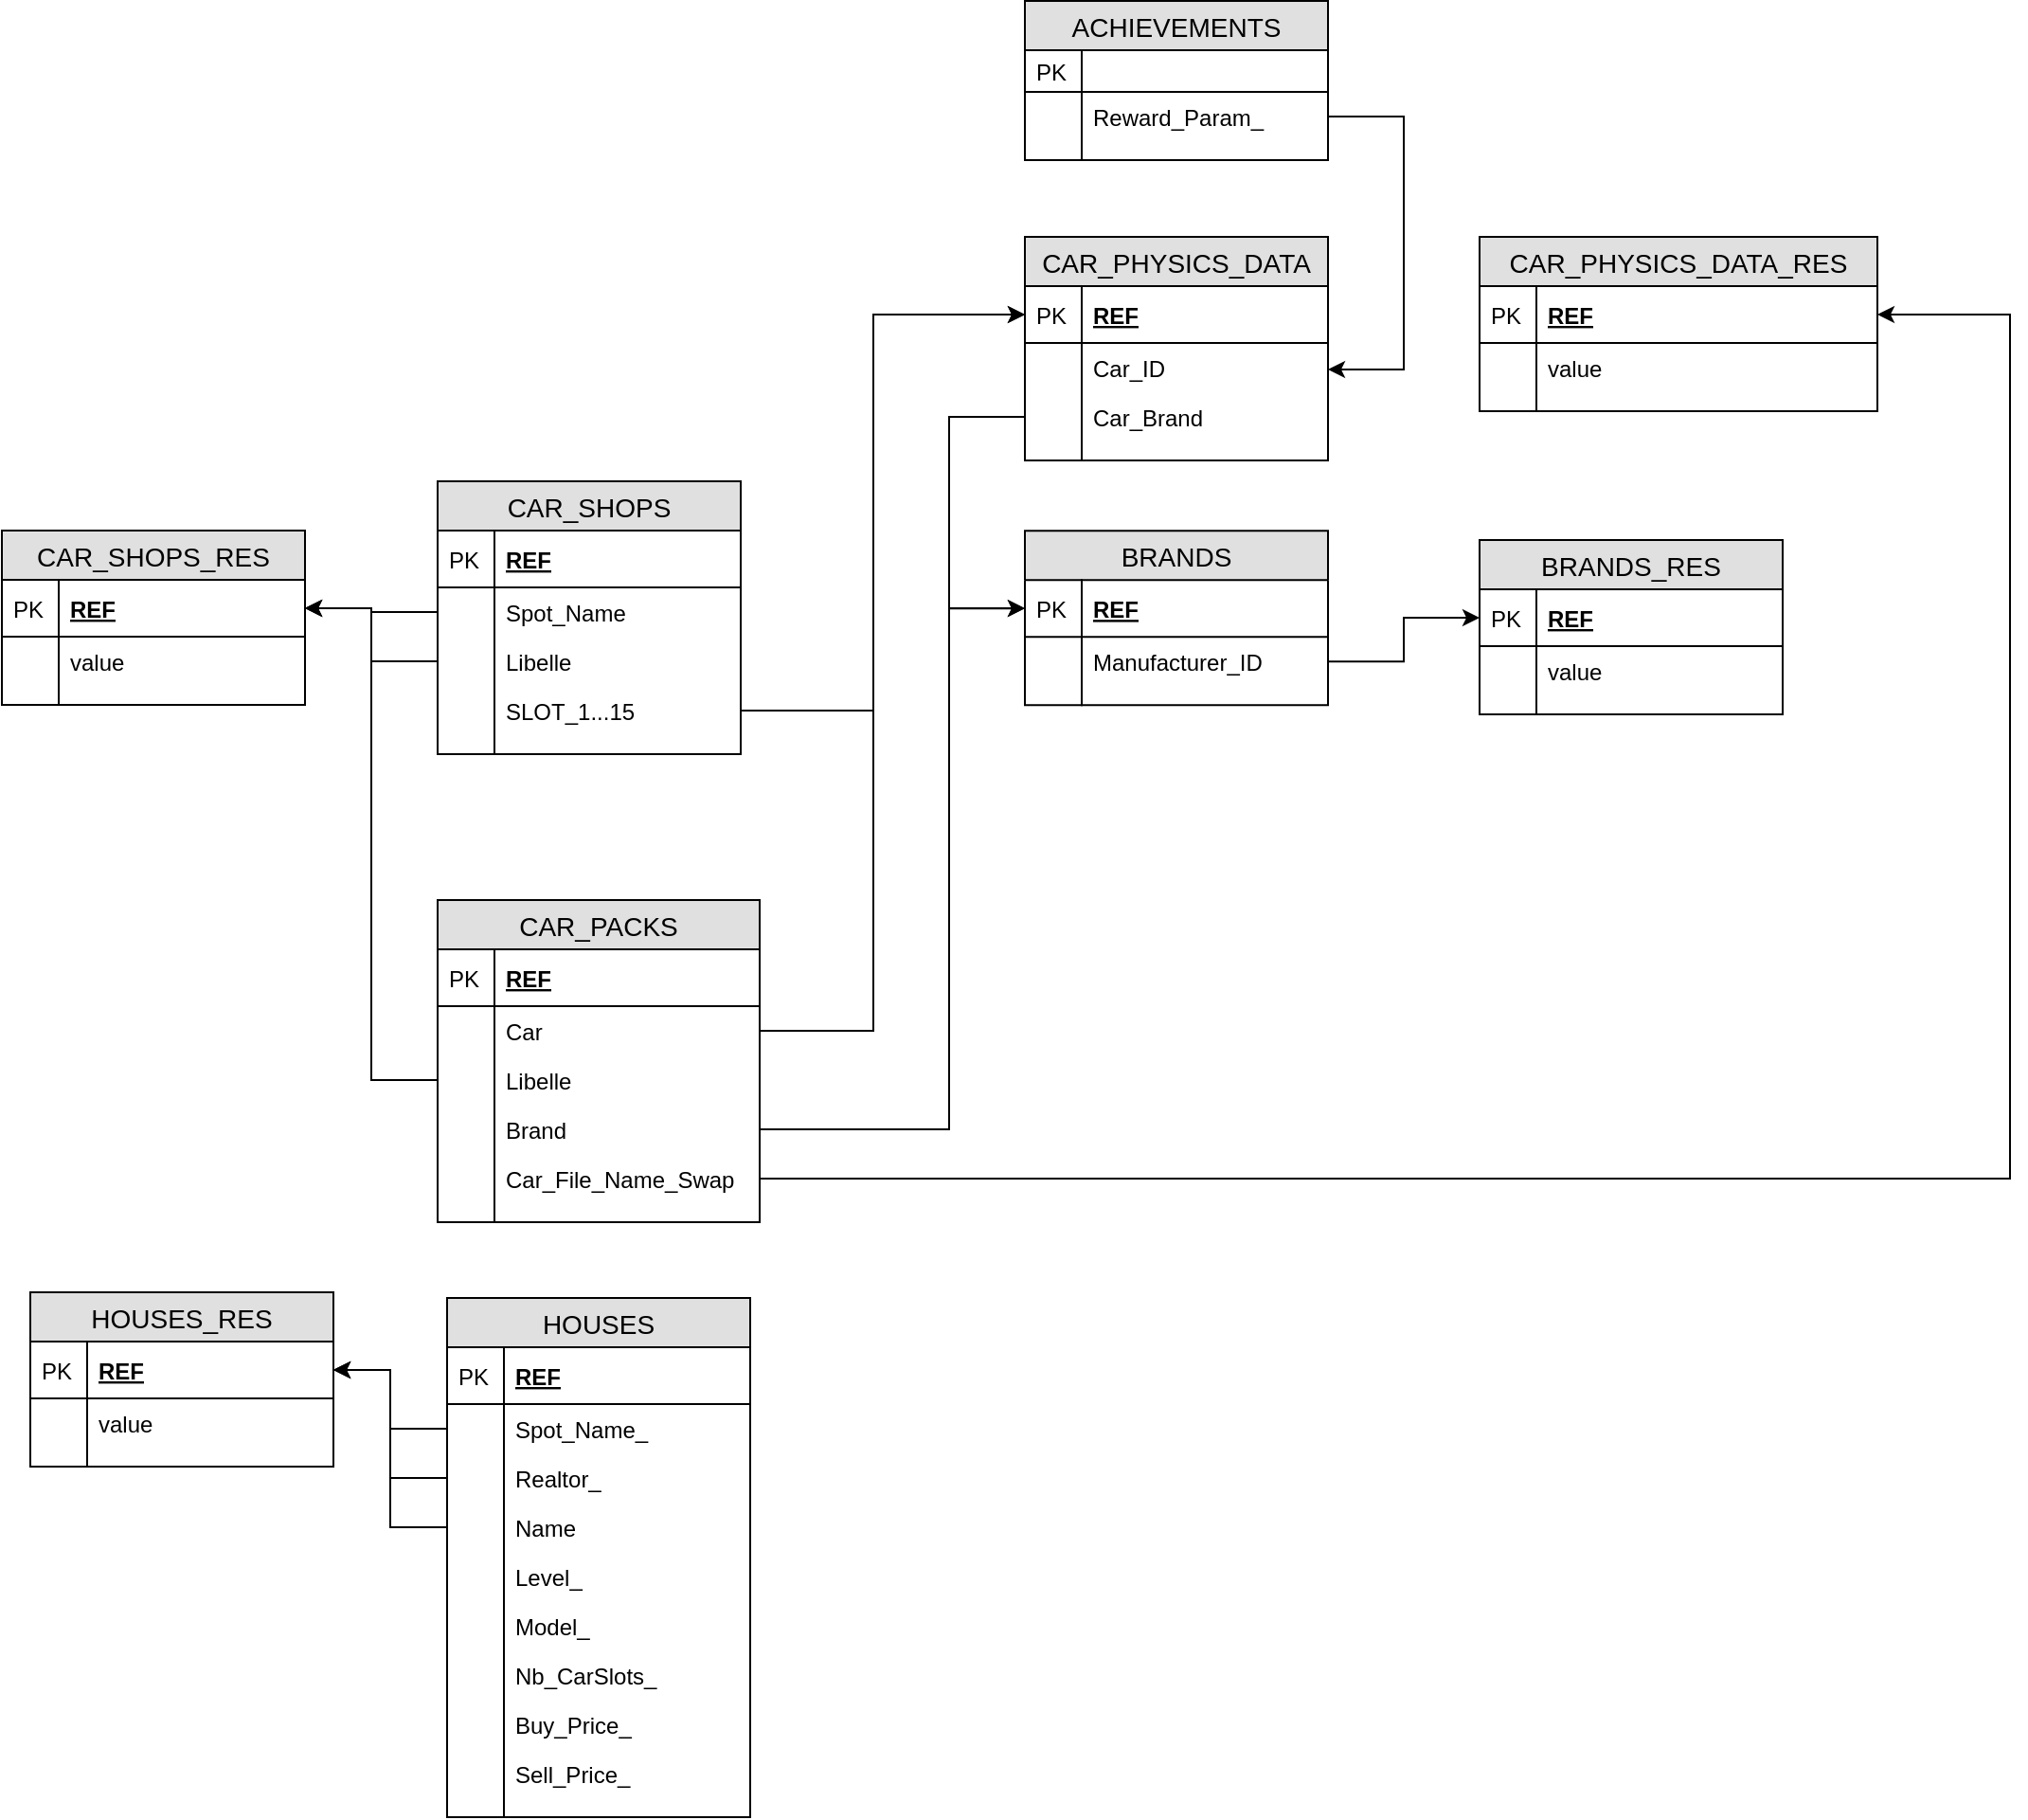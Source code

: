 <mxfile pages="1" version="11.2.1" type="github"><diagram id="uqVtBfacecYFzPSejZ6x" name="Page-1"><mxGraphModel dx="1205" dy="1881" grid="1" gridSize="10" guides="1" tooltips="1" connect="1" arrows="1" fold="1" page="1" pageScale="1" pageWidth="827" pageHeight="1169" math="0" shadow="0"><root><mxCell id="0"/><mxCell id="1" parent="0"/><mxCell id="hn07_UuPpJI_UWYlXz6i-4" value="CAR_SHOPS" style="swimlane;fontStyle=0;childLayout=stackLayout;horizontal=1;startSize=26;fillColor=#e0e0e0;horizontalStack=0;resizeParent=1;resizeParentMax=0;resizeLast=0;collapsible=1;marginBottom=0;swimlaneFillColor=#ffffff;align=center;fontSize=14;" parent="1" vertex="1"><mxGeometry x="250" y="169" width="160" height="144" as="geometry"/></mxCell><mxCell id="hn07_UuPpJI_UWYlXz6i-5" value="REF" style="shape=partialRectangle;top=0;left=0;right=0;bottom=1;align=left;verticalAlign=middle;fillColor=none;spacingLeft=34;spacingRight=4;overflow=hidden;rotatable=0;points=[[0,0.5],[1,0.5]];portConstraint=eastwest;dropTarget=0;fontStyle=5;fontSize=12;" parent="hn07_UuPpJI_UWYlXz6i-4" vertex="1"><mxGeometry y="26" width="160" height="30" as="geometry"/></mxCell><mxCell id="hn07_UuPpJI_UWYlXz6i-6" value="PK" style="shape=partialRectangle;top=0;left=0;bottom=0;fillColor=none;align=left;verticalAlign=middle;spacingLeft=4;spacingRight=4;overflow=hidden;rotatable=0;points=[];portConstraint=eastwest;part=1;fontSize=12;" parent="hn07_UuPpJI_UWYlXz6i-5" vertex="1" connectable="0"><mxGeometry width="30" height="30" as="geometry"/></mxCell><mxCell id="hn07_UuPpJI_UWYlXz6i-7" value="Spot_Name" style="shape=partialRectangle;top=0;left=0;right=0;bottom=0;align=left;verticalAlign=top;fillColor=none;spacingLeft=34;spacingRight=4;overflow=hidden;rotatable=0;points=[[0,0.5],[1,0.5]];portConstraint=eastwest;dropTarget=0;fontSize=12;" parent="hn07_UuPpJI_UWYlXz6i-4" vertex="1"><mxGeometry y="56" width="160" height="26" as="geometry"/></mxCell><mxCell id="hn07_UuPpJI_UWYlXz6i-8" value="" style="shape=partialRectangle;top=0;left=0;bottom=0;fillColor=none;align=left;verticalAlign=top;spacingLeft=4;spacingRight=4;overflow=hidden;rotatable=0;points=[];portConstraint=eastwest;part=1;fontSize=12;" parent="hn07_UuPpJI_UWYlXz6i-7" vertex="1" connectable="0"><mxGeometry width="30" height="26" as="geometry"/></mxCell><mxCell id="hn07_UuPpJI_UWYlXz6i-9" value="Libelle" style="shape=partialRectangle;top=0;left=0;right=0;bottom=0;align=left;verticalAlign=top;fillColor=none;spacingLeft=34;spacingRight=4;overflow=hidden;rotatable=0;points=[[0,0.5],[1,0.5]];portConstraint=eastwest;dropTarget=0;fontSize=12;" parent="hn07_UuPpJI_UWYlXz6i-4" vertex="1"><mxGeometry y="82" width="160" height="26" as="geometry"/></mxCell><mxCell id="hn07_UuPpJI_UWYlXz6i-10" value="" style="shape=partialRectangle;top=0;left=0;bottom=0;fillColor=none;align=left;verticalAlign=top;spacingLeft=4;spacingRight=4;overflow=hidden;rotatable=0;points=[];portConstraint=eastwest;part=1;fontSize=12;" parent="hn07_UuPpJI_UWYlXz6i-9" vertex="1" connectable="0"><mxGeometry width="30" height="26" as="geometry"/></mxCell><mxCell id="hn07_UuPpJI_UWYlXz6i-11" value="SLOT_1...15" style="shape=partialRectangle;top=0;left=0;right=0;bottom=0;align=left;verticalAlign=top;fillColor=none;spacingLeft=34;spacingRight=4;overflow=hidden;rotatable=0;points=[[0,0.5],[1,0.5]];portConstraint=eastwest;dropTarget=0;fontSize=12;" parent="hn07_UuPpJI_UWYlXz6i-4" vertex="1"><mxGeometry y="108" width="160" height="26" as="geometry"/></mxCell><mxCell id="hn07_UuPpJI_UWYlXz6i-12" value="" style="shape=partialRectangle;top=0;left=0;bottom=0;fillColor=none;align=left;verticalAlign=top;spacingLeft=4;spacingRight=4;overflow=hidden;rotatable=0;points=[];portConstraint=eastwest;part=1;fontSize=12;" parent="hn07_UuPpJI_UWYlXz6i-11" vertex="1" connectable="0"><mxGeometry width="30" height="26" as="geometry"/></mxCell><mxCell id="hn07_UuPpJI_UWYlXz6i-13" value="" style="shape=partialRectangle;top=0;left=0;right=0;bottom=0;align=left;verticalAlign=top;fillColor=none;spacingLeft=34;spacingRight=4;overflow=hidden;rotatable=0;points=[[0,0.5],[1,0.5]];portConstraint=eastwest;dropTarget=0;fontSize=12;" parent="hn07_UuPpJI_UWYlXz6i-4" vertex="1"><mxGeometry y="134" width="160" height="10" as="geometry"/></mxCell><mxCell id="hn07_UuPpJI_UWYlXz6i-14" value="" style="shape=partialRectangle;top=0;left=0;bottom=0;fillColor=none;align=left;verticalAlign=top;spacingLeft=4;spacingRight=4;overflow=hidden;rotatable=0;points=[];portConstraint=eastwest;part=1;fontSize=12;" parent="hn07_UuPpJI_UWYlXz6i-13" vertex="1" connectable="0"><mxGeometry width="30" height="10" as="geometry"/></mxCell><mxCell id="hn07_UuPpJI_UWYlXz6i-29" value="CAR_SHOPS_RES" style="swimlane;fontStyle=0;childLayout=stackLayout;horizontal=1;startSize=26;fillColor=#e0e0e0;horizontalStack=0;resizeParent=1;resizeParentMax=0;resizeLast=0;collapsible=1;marginBottom=0;swimlaneFillColor=#ffffff;align=center;fontSize=14;" parent="1" vertex="1"><mxGeometry x="20" y="195" width="160" height="92" as="geometry"/></mxCell><mxCell id="hn07_UuPpJI_UWYlXz6i-30" value="REF" style="shape=partialRectangle;top=0;left=0;right=0;bottom=1;align=left;verticalAlign=middle;fillColor=none;spacingLeft=34;spacingRight=4;overflow=hidden;rotatable=0;points=[[0,0.5],[1,0.5]];portConstraint=eastwest;dropTarget=0;fontStyle=5;fontSize=12;" parent="hn07_UuPpJI_UWYlXz6i-29" vertex="1"><mxGeometry y="26" width="160" height="30" as="geometry"/></mxCell><mxCell id="hn07_UuPpJI_UWYlXz6i-31" value="PK" style="shape=partialRectangle;top=0;left=0;bottom=0;fillColor=none;align=left;verticalAlign=middle;spacingLeft=4;spacingRight=4;overflow=hidden;rotatable=0;points=[];portConstraint=eastwest;part=1;fontSize=12;" parent="hn07_UuPpJI_UWYlXz6i-30" vertex="1" connectable="0"><mxGeometry width="30" height="30" as="geometry"/></mxCell><mxCell id="hn07_UuPpJI_UWYlXz6i-32" value="value" style="shape=partialRectangle;top=0;left=0;right=0;bottom=0;align=left;verticalAlign=top;fillColor=none;spacingLeft=34;spacingRight=4;overflow=hidden;rotatable=0;points=[[0,0.5],[1,0.5]];portConstraint=eastwest;dropTarget=0;fontSize=12;" parent="hn07_UuPpJI_UWYlXz6i-29" vertex="1"><mxGeometry y="56" width="160" height="26" as="geometry"/></mxCell><mxCell id="hn07_UuPpJI_UWYlXz6i-33" value="" style="shape=partialRectangle;top=0;left=0;bottom=0;fillColor=none;align=left;verticalAlign=top;spacingLeft=4;spacingRight=4;overflow=hidden;rotatable=0;points=[];portConstraint=eastwest;part=1;fontSize=12;" parent="hn07_UuPpJI_UWYlXz6i-32" vertex="1" connectable="0"><mxGeometry width="30" height="26" as="geometry"/></mxCell><mxCell id="hn07_UuPpJI_UWYlXz6i-38" value="" style="shape=partialRectangle;top=0;left=0;right=0;bottom=0;align=left;verticalAlign=top;fillColor=none;spacingLeft=34;spacingRight=4;overflow=hidden;rotatable=0;points=[[0,0.5],[1,0.5]];portConstraint=eastwest;dropTarget=0;fontSize=12;" parent="hn07_UuPpJI_UWYlXz6i-29" vertex="1"><mxGeometry y="82" width="160" height="10" as="geometry"/></mxCell><mxCell id="hn07_UuPpJI_UWYlXz6i-39" value="" style="shape=partialRectangle;top=0;left=0;bottom=0;fillColor=none;align=left;verticalAlign=top;spacingLeft=4;spacingRight=4;overflow=hidden;rotatable=0;points=[];portConstraint=eastwest;part=1;fontSize=12;" parent="hn07_UuPpJI_UWYlXz6i-38" vertex="1" connectable="0"><mxGeometry width="30" height="10" as="geometry"/></mxCell><mxCell id="hn07_UuPpJI_UWYlXz6i-49" value="CAR_PHYSICS_DATA" style="swimlane;fontStyle=0;childLayout=stackLayout;horizontal=1;startSize=26;fillColor=#e0e0e0;horizontalStack=0;resizeParent=1;resizeParentMax=0;resizeLast=0;collapsible=1;marginBottom=0;swimlaneFillColor=#ffffff;align=center;fontSize=14;" parent="1" vertex="1"><mxGeometry x="560" y="40" width="160" height="118" as="geometry"/></mxCell><mxCell id="hn07_UuPpJI_UWYlXz6i-50" value="REF" style="shape=partialRectangle;top=0;left=0;right=0;bottom=1;align=left;verticalAlign=middle;fillColor=none;spacingLeft=34;spacingRight=4;overflow=hidden;rotatable=0;points=[[0,0.5],[1,0.5]];portConstraint=eastwest;dropTarget=0;fontStyle=5;fontSize=12;" parent="hn07_UuPpJI_UWYlXz6i-49" vertex="1"><mxGeometry y="26" width="160" height="30" as="geometry"/></mxCell><mxCell id="hn07_UuPpJI_UWYlXz6i-51" value="PK" style="shape=partialRectangle;top=0;left=0;bottom=0;fillColor=none;align=left;verticalAlign=middle;spacingLeft=4;spacingRight=4;overflow=hidden;rotatable=0;points=[];portConstraint=eastwest;part=1;fontSize=12;" parent="hn07_UuPpJI_UWYlXz6i-50" vertex="1" connectable="0"><mxGeometry width="30" height="30" as="geometry"/></mxCell><mxCell id="hn07_UuPpJI_UWYlXz6i-52" value="Car_ID" style="shape=partialRectangle;top=0;left=0;right=0;bottom=0;align=left;verticalAlign=top;fillColor=none;spacingLeft=34;spacingRight=4;overflow=hidden;rotatable=0;points=[[0,0.5],[1,0.5]];portConstraint=eastwest;dropTarget=0;fontSize=12;" parent="hn07_UuPpJI_UWYlXz6i-49" vertex="1"><mxGeometry y="56" width="160" height="26" as="geometry"/></mxCell><mxCell id="hn07_UuPpJI_UWYlXz6i-53" value="" style="shape=partialRectangle;top=0;left=0;bottom=0;fillColor=none;align=left;verticalAlign=top;spacingLeft=4;spacingRight=4;overflow=hidden;rotatable=0;points=[];portConstraint=eastwest;part=1;fontSize=12;" parent="hn07_UuPpJI_UWYlXz6i-52" vertex="1" connectable="0"><mxGeometry width="30" height="26" as="geometry"/></mxCell><mxCell id="6EByiHxDLZH-iCL-vRG9-107" value="Car_Brand" style="shape=partialRectangle;top=0;left=0;right=0;bottom=0;align=left;verticalAlign=top;fillColor=none;spacingLeft=34;spacingRight=4;overflow=hidden;rotatable=0;points=[[0,0.5],[1,0.5]];portConstraint=eastwest;dropTarget=0;fontSize=12;" vertex="1" parent="hn07_UuPpJI_UWYlXz6i-49"><mxGeometry y="82" width="160" height="26" as="geometry"/></mxCell><mxCell id="6EByiHxDLZH-iCL-vRG9-108" value="" style="shape=partialRectangle;top=0;left=0;bottom=0;fillColor=none;align=left;verticalAlign=top;spacingLeft=4;spacingRight=4;overflow=hidden;rotatable=0;points=[];portConstraint=eastwest;part=1;fontSize=12;" vertex="1" connectable="0" parent="6EByiHxDLZH-iCL-vRG9-107"><mxGeometry width="30" height="26" as="geometry"/></mxCell><mxCell id="hn07_UuPpJI_UWYlXz6i-58" value="" style="shape=partialRectangle;top=0;left=0;right=0;bottom=0;align=left;verticalAlign=top;fillColor=none;spacingLeft=34;spacingRight=4;overflow=hidden;rotatable=0;points=[[0,0.5],[1,0.5]];portConstraint=eastwest;dropTarget=0;fontSize=12;" parent="hn07_UuPpJI_UWYlXz6i-49" vertex="1"><mxGeometry y="108" width="160" height="10" as="geometry"/></mxCell><mxCell id="hn07_UuPpJI_UWYlXz6i-59" value="" style="shape=partialRectangle;top=0;left=0;bottom=0;fillColor=none;align=left;verticalAlign=top;spacingLeft=4;spacingRight=4;overflow=hidden;rotatable=0;points=[];portConstraint=eastwest;part=1;fontSize=12;" parent="hn07_UuPpJI_UWYlXz6i-58" vertex="1" connectable="0"><mxGeometry width="30" height="10" as="geometry"/></mxCell><mxCell id="hn07_UuPpJI_UWYlXz6i-68" style="edgeStyle=orthogonalEdgeStyle;rounded=0;orthogonalLoop=1;jettySize=auto;html=1;" parent="1" source="hn07_UuPpJI_UWYlXz6i-11" target="hn07_UuPpJI_UWYlXz6i-50" edge="1"><mxGeometry relative="1" as="geometry"><Array as="points"><mxPoint x="480" y="290"/><mxPoint x="480" y="81"/></Array></mxGeometry></mxCell><mxCell id="hn07_UuPpJI_UWYlXz6i-69" style="edgeStyle=orthogonalEdgeStyle;rounded=0;orthogonalLoop=1;jettySize=auto;html=1;" parent="1" source="hn07_UuPpJI_UWYlXz6i-7" target="hn07_UuPpJI_UWYlXz6i-30" edge="1"><mxGeometry relative="1" as="geometry"/></mxCell><mxCell id="hn07_UuPpJI_UWYlXz6i-70" style="edgeStyle=orthogonalEdgeStyle;rounded=0;orthogonalLoop=1;jettySize=auto;html=1;" parent="1" source="hn07_UuPpJI_UWYlXz6i-9" target="hn07_UuPpJI_UWYlXz6i-30" edge="1"><mxGeometry relative="1" as="geometry"/></mxCell><mxCell id="6EByiHxDLZH-iCL-vRG9-2" value="CAR_PACKS" style="swimlane;fontStyle=0;childLayout=stackLayout;horizontal=1;startSize=26;fillColor=#e0e0e0;horizontalStack=0;resizeParent=1;resizeParentMax=0;resizeLast=0;collapsible=1;marginBottom=0;swimlaneFillColor=#ffffff;align=center;fontSize=14;" vertex="1" parent="1"><mxGeometry x="250" y="390" width="170" height="170" as="geometry"/></mxCell><mxCell id="6EByiHxDLZH-iCL-vRG9-3" value="REF" style="shape=partialRectangle;top=0;left=0;right=0;bottom=1;align=left;verticalAlign=middle;fillColor=none;spacingLeft=34;spacingRight=4;overflow=hidden;rotatable=0;points=[[0,0.5],[1,0.5]];portConstraint=eastwest;dropTarget=0;fontStyle=5;fontSize=12;" vertex="1" parent="6EByiHxDLZH-iCL-vRG9-2"><mxGeometry y="26" width="170" height="30" as="geometry"/></mxCell><mxCell id="6EByiHxDLZH-iCL-vRG9-4" value="PK" style="shape=partialRectangle;top=0;left=0;bottom=0;fillColor=none;align=left;verticalAlign=middle;spacingLeft=4;spacingRight=4;overflow=hidden;rotatable=0;points=[];portConstraint=eastwest;part=1;fontSize=12;" vertex="1" connectable="0" parent="6EByiHxDLZH-iCL-vRG9-3"><mxGeometry width="30" height="30" as="geometry"/></mxCell><mxCell id="6EByiHxDLZH-iCL-vRG9-5" value="Car" style="shape=partialRectangle;top=0;left=0;right=0;bottom=0;align=left;verticalAlign=top;fillColor=none;spacingLeft=34;spacingRight=4;overflow=hidden;rotatable=0;points=[[0,0.5],[1,0.5]];portConstraint=eastwest;dropTarget=0;fontSize=12;" vertex="1" parent="6EByiHxDLZH-iCL-vRG9-2"><mxGeometry y="56" width="170" height="26" as="geometry"/></mxCell><mxCell id="6EByiHxDLZH-iCL-vRG9-6" value="" style="shape=partialRectangle;top=0;left=0;bottom=0;fillColor=none;align=left;verticalAlign=top;spacingLeft=4;spacingRight=4;overflow=hidden;rotatable=0;points=[];portConstraint=eastwest;part=1;fontSize=12;" vertex="1" connectable="0" parent="6EByiHxDLZH-iCL-vRG9-5"><mxGeometry width="30" height="26" as="geometry"/></mxCell><mxCell id="6EByiHxDLZH-iCL-vRG9-7" value="Libelle" style="shape=partialRectangle;top=0;left=0;right=0;bottom=0;align=left;verticalAlign=top;fillColor=none;spacingLeft=34;spacingRight=4;overflow=hidden;rotatable=0;points=[[0,0.5],[1,0.5]];portConstraint=eastwest;dropTarget=0;fontSize=12;" vertex="1" parent="6EByiHxDLZH-iCL-vRG9-2"><mxGeometry y="82" width="170" height="26" as="geometry"/></mxCell><mxCell id="6EByiHxDLZH-iCL-vRG9-8" value="" style="shape=partialRectangle;top=0;left=0;bottom=0;fillColor=none;align=left;verticalAlign=top;spacingLeft=4;spacingRight=4;overflow=hidden;rotatable=0;points=[];portConstraint=eastwest;part=1;fontSize=12;" vertex="1" connectable="0" parent="6EByiHxDLZH-iCL-vRG9-7"><mxGeometry width="30" height="26" as="geometry"/></mxCell><mxCell id="6EByiHxDLZH-iCL-vRG9-9" value="Brand" style="shape=partialRectangle;top=0;left=0;right=0;bottom=0;align=left;verticalAlign=top;fillColor=none;spacingLeft=34;spacingRight=4;overflow=hidden;rotatable=0;points=[[0,0.5],[1,0.5]];portConstraint=eastwest;dropTarget=0;fontSize=12;" vertex="1" parent="6EByiHxDLZH-iCL-vRG9-2"><mxGeometry y="108" width="170" height="26" as="geometry"/></mxCell><mxCell id="6EByiHxDLZH-iCL-vRG9-10" value="" style="shape=partialRectangle;top=0;left=0;bottom=0;fillColor=none;align=left;verticalAlign=top;spacingLeft=4;spacingRight=4;overflow=hidden;rotatable=0;points=[];portConstraint=eastwest;part=1;fontSize=12;" vertex="1" connectable="0" parent="6EByiHxDLZH-iCL-vRG9-9"><mxGeometry width="30" height="26" as="geometry"/></mxCell><mxCell id="6EByiHxDLZH-iCL-vRG9-16" value="Car_File_Name_Swap" style="shape=partialRectangle;top=0;left=0;right=0;bottom=0;align=left;verticalAlign=top;fillColor=none;spacingLeft=34;spacingRight=4;overflow=hidden;rotatable=0;points=[[0,0.5],[1,0.5]];portConstraint=eastwest;dropTarget=0;fontSize=12;" vertex="1" parent="6EByiHxDLZH-iCL-vRG9-2"><mxGeometry y="134" width="170" height="26" as="geometry"/></mxCell><mxCell id="6EByiHxDLZH-iCL-vRG9-17" value="" style="shape=partialRectangle;top=0;left=0;bottom=0;fillColor=none;align=left;verticalAlign=top;spacingLeft=4;spacingRight=4;overflow=hidden;rotatable=0;points=[];portConstraint=eastwest;part=1;fontSize=12;" vertex="1" connectable="0" parent="6EByiHxDLZH-iCL-vRG9-16"><mxGeometry width="30" height="26" as="geometry"/></mxCell><mxCell id="6EByiHxDLZH-iCL-vRG9-11" value="" style="shape=partialRectangle;top=0;left=0;right=0;bottom=0;align=left;verticalAlign=top;fillColor=none;spacingLeft=34;spacingRight=4;overflow=hidden;rotatable=0;points=[[0,0.5],[1,0.5]];portConstraint=eastwest;dropTarget=0;fontSize=12;" vertex="1" parent="6EByiHxDLZH-iCL-vRG9-2"><mxGeometry y="160" width="170" height="10" as="geometry"/></mxCell><mxCell id="6EByiHxDLZH-iCL-vRG9-12" value="" style="shape=partialRectangle;top=0;left=0;bottom=0;fillColor=none;align=left;verticalAlign=top;spacingLeft=4;spacingRight=4;overflow=hidden;rotatable=0;points=[];portConstraint=eastwest;part=1;fontSize=12;" vertex="1" connectable="0" parent="6EByiHxDLZH-iCL-vRG9-11"><mxGeometry width="30" height="10" as="geometry"/></mxCell><mxCell id="6EByiHxDLZH-iCL-vRG9-13" style="edgeStyle=orthogonalEdgeStyle;rounded=0;orthogonalLoop=1;jettySize=auto;html=1;" edge="1" parent="1" source="6EByiHxDLZH-iCL-vRG9-5" target="hn07_UuPpJI_UWYlXz6i-50"><mxGeometry relative="1" as="geometry"><Array as="points"><mxPoint x="480" y="459"/><mxPoint x="480" y="81"/></Array></mxGeometry></mxCell><mxCell id="6EByiHxDLZH-iCL-vRG9-15" style="edgeStyle=orthogonalEdgeStyle;rounded=0;orthogonalLoop=1;jettySize=auto;html=1;" edge="1" parent="1" source="6EByiHxDLZH-iCL-vRG9-7" target="hn07_UuPpJI_UWYlXz6i-30"><mxGeometry relative="1" as="geometry"/></mxCell><mxCell id="6EByiHxDLZH-iCL-vRG9-18" value="BRANDS" style="swimlane;fontStyle=0;childLayout=stackLayout;horizontal=1;startSize=26;fillColor=#e0e0e0;horizontalStack=0;resizeParent=1;resizeParentMax=0;resizeLast=0;collapsible=1;marginBottom=0;swimlaneFillColor=#ffffff;align=center;fontSize=14;" vertex="1" parent="1"><mxGeometry x="560" y="195.1" width="160" height="92" as="geometry"/></mxCell><mxCell id="6EByiHxDLZH-iCL-vRG9-19" value="REF" style="shape=partialRectangle;top=0;left=0;right=0;bottom=1;align=left;verticalAlign=middle;fillColor=none;spacingLeft=34;spacingRight=4;overflow=hidden;rotatable=0;points=[[0,0.5],[1,0.5]];portConstraint=eastwest;dropTarget=0;fontStyle=5;fontSize=12;" vertex="1" parent="6EByiHxDLZH-iCL-vRG9-18"><mxGeometry y="26" width="160" height="30" as="geometry"/></mxCell><mxCell id="6EByiHxDLZH-iCL-vRG9-20" value="PK" style="shape=partialRectangle;top=0;left=0;bottom=0;fillColor=none;align=left;verticalAlign=middle;spacingLeft=4;spacingRight=4;overflow=hidden;rotatable=0;points=[];portConstraint=eastwest;part=1;fontSize=12;" vertex="1" connectable="0" parent="6EByiHxDLZH-iCL-vRG9-19"><mxGeometry width="30" height="30" as="geometry"/></mxCell><mxCell id="6EByiHxDLZH-iCL-vRG9-21" value="Manufacturer_ID" style="shape=partialRectangle;top=0;left=0;right=0;bottom=0;align=left;verticalAlign=top;fillColor=none;spacingLeft=34;spacingRight=4;overflow=hidden;rotatable=0;points=[[0,0.5],[1,0.5]];portConstraint=eastwest;dropTarget=0;fontSize=12;" vertex="1" parent="6EByiHxDLZH-iCL-vRG9-18"><mxGeometry y="56" width="160" height="26" as="geometry"/></mxCell><mxCell id="6EByiHxDLZH-iCL-vRG9-22" value="" style="shape=partialRectangle;top=0;left=0;bottom=0;fillColor=none;align=left;verticalAlign=top;spacingLeft=4;spacingRight=4;overflow=hidden;rotatable=0;points=[];portConstraint=eastwest;part=1;fontSize=12;" vertex="1" connectable="0" parent="6EByiHxDLZH-iCL-vRG9-21"><mxGeometry width="30" height="26" as="geometry"/></mxCell><mxCell id="6EByiHxDLZH-iCL-vRG9-27" value="" style="shape=partialRectangle;top=0;left=0;right=0;bottom=0;align=left;verticalAlign=top;fillColor=none;spacingLeft=34;spacingRight=4;overflow=hidden;rotatable=0;points=[[0,0.5],[1,0.5]];portConstraint=eastwest;dropTarget=0;fontSize=12;" vertex="1" parent="6EByiHxDLZH-iCL-vRG9-18"><mxGeometry y="82" width="160" height="10" as="geometry"/></mxCell><mxCell id="6EByiHxDLZH-iCL-vRG9-28" value="" style="shape=partialRectangle;top=0;left=0;bottom=0;fillColor=none;align=left;verticalAlign=top;spacingLeft=4;spacingRight=4;overflow=hidden;rotatable=0;points=[];portConstraint=eastwest;part=1;fontSize=12;" vertex="1" connectable="0" parent="6EByiHxDLZH-iCL-vRG9-27"><mxGeometry width="30" height="10" as="geometry"/></mxCell><mxCell id="6EByiHxDLZH-iCL-vRG9-29" style="edgeStyle=orthogonalEdgeStyle;rounded=0;orthogonalLoop=1;jettySize=auto;html=1;" edge="1" parent="1" source="6EByiHxDLZH-iCL-vRG9-9" target="6EByiHxDLZH-iCL-vRG9-19"><mxGeometry relative="1" as="geometry"><Array as="points"><mxPoint x="520" y="511"/><mxPoint x="520" y="236"/></Array></mxGeometry></mxCell><mxCell id="6EByiHxDLZH-iCL-vRG9-30" value="BRANDS_RES" style="swimlane;fontStyle=0;childLayout=stackLayout;horizontal=1;startSize=26;fillColor=#e0e0e0;horizontalStack=0;resizeParent=1;resizeParentMax=0;resizeLast=0;collapsible=1;marginBottom=0;swimlaneFillColor=#ffffff;align=center;fontSize=14;" vertex="1" parent="1"><mxGeometry x="800" y="200" width="160" height="92" as="geometry"/></mxCell><mxCell id="6EByiHxDLZH-iCL-vRG9-31" value="REF" style="shape=partialRectangle;top=0;left=0;right=0;bottom=1;align=left;verticalAlign=middle;fillColor=none;spacingLeft=34;spacingRight=4;overflow=hidden;rotatable=0;points=[[0,0.5],[1,0.5]];portConstraint=eastwest;dropTarget=0;fontStyle=5;fontSize=12;" vertex="1" parent="6EByiHxDLZH-iCL-vRG9-30"><mxGeometry y="26" width="160" height="30" as="geometry"/></mxCell><mxCell id="6EByiHxDLZH-iCL-vRG9-32" value="PK" style="shape=partialRectangle;top=0;left=0;bottom=0;fillColor=none;align=left;verticalAlign=middle;spacingLeft=4;spacingRight=4;overflow=hidden;rotatable=0;points=[];portConstraint=eastwest;part=1;fontSize=12;" vertex="1" connectable="0" parent="6EByiHxDLZH-iCL-vRG9-31"><mxGeometry width="30" height="30" as="geometry"/></mxCell><mxCell id="6EByiHxDLZH-iCL-vRG9-33" value="value" style="shape=partialRectangle;top=0;left=0;right=0;bottom=0;align=left;verticalAlign=top;fillColor=none;spacingLeft=34;spacingRight=4;overflow=hidden;rotatable=0;points=[[0,0.5],[1,0.5]];portConstraint=eastwest;dropTarget=0;fontSize=12;" vertex="1" parent="6EByiHxDLZH-iCL-vRG9-30"><mxGeometry y="56" width="160" height="26" as="geometry"/></mxCell><mxCell id="6EByiHxDLZH-iCL-vRG9-34" value="" style="shape=partialRectangle;top=0;left=0;bottom=0;fillColor=none;align=left;verticalAlign=top;spacingLeft=4;spacingRight=4;overflow=hidden;rotatable=0;points=[];portConstraint=eastwest;part=1;fontSize=12;" vertex="1" connectable="0" parent="6EByiHxDLZH-iCL-vRG9-33"><mxGeometry width="30" height="26" as="geometry"/></mxCell><mxCell id="6EByiHxDLZH-iCL-vRG9-39" value="" style="shape=partialRectangle;top=0;left=0;right=0;bottom=0;align=left;verticalAlign=top;fillColor=none;spacingLeft=34;spacingRight=4;overflow=hidden;rotatable=0;points=[[0,0.5],[1,0.5]];portConstraint=eastwest;dropTarget=0;fontSize=12;" vertex="1" parent="6EByiHxDLZH-iCL-vRG9-30"><mxGeometry y="82" width="160" height="10" as="geometry"/></mxCell><mxCell id="6EByiHxDLZH-iCL-vRG9-40" value="" style="shape=partialRectangle;top=0;left=0;bottom=0;fillColor=none;align=left;verticalAlign=top;spacingLeft=4;spacingRight=4;overflow=hidden;rotatable=0;points=[];portConstraint=eastwest;part=1;fontSize=12;" vertex="1" connectable="0" parent="6EByiHxDLZH-iCL-vRG9-39"><mxGeometry width="30" height="10" as="geometry"/></mxCell><mxCell id="6EByiHxDLZH-iCL-vRG9-41" style="edgeStyle=orthogonalEdgeStyle;rounded=0;orthogonalLoop=1;jettySize=auto;html=1;" edge="1" parent="1" source="6EByiHxDLZH-iCL-vRG9-21" target="6EByiHxDLZH-iCL-vRG9-31"><mxGeometry relative="1" as="geometry"/></mxCell><mxCell id="6EByiHxDLZH-iCL-vRG9-42" value="CAR_PHYSICS_DATA_RES" style="swimlane;fontStyle=0;childLayout=stackLayout;horizontal=1;startSize=26;fillColor=#e0e0e0;horizontalStack=0;resizeParent=1;resizeParentMax=0;resizeLast=0;collapsible=1;marginBottom=0;swimlaneFillColor=#ffffff;align=center;fontSize=14;" vertex="1" parent="1"><mxGeometry x="800" y="40" width="210" height="92" as="geometry"/></mxCell><mxCell id="6EByiHxDLZH-iCL-vRG9-43" value="REF" style="shape=partialRectangle;top=0;left=0;right=0;bottom=1;align=left;verticalAlign=middle;fillColor=none;spacingLeft=34;spacingRight=4;overflow=hidden;rotatable=0;points=[[0,0.5],[1,0.5]];portConstraint=eastwest;dropTarget=0;fontStyle=5;fontSize=12;" vertex="1" parent="6EByiHxDLZH-iCL-vRG9-42"><mxGeometry y="26" width="210" height="30" as="geometry"/></mxCell><mxCell id="6EByiHxDLZH-iCL-vRG9-44" value="PK" style="shape=partialRectangle;top=0;left=0;bottom=0;fillColor=none;align=left;verticalAlign=middle;spacingLeft=4;spacingRight=4;overflow=hidden;rotatable=0;points=[];portConstraint=eastwest;part=1;fontSize=12;" vertex="1" connectable="0" parent="6EByiHxDLZH-iCL-vRG9-43"><mxGeometry width="30" height="30" as="geometry"/></mxCell><mxCell id="6EByiHxDLZH-iCL-vRG9-45" value="value" style="shape=partialRectangle;top=0;left=0;right=0;bottom=0;align=left;verticalAlign=top;fillColor=none;spacingLeft=34;spacingRight=4;overflow=hidden;rotatable=0;points=[[0,0.5],[1,0.5]];portConstraint=eastwest;dropTarget=0;fontSize=12;" vertex="1" parent="6EByiHxDLZH-iCL-vRG9-42"><mxGeometry y="56" width="210" height="26" as="geometry"/></mxCell><mxCell id="6EByiHxDLZH-iCL-vRG9-46" value="" style="shape=partialRectangle;top=0;left=0;bottom=0;fillColor=none;align=left;verticalAlign=top;spacingLeft=4;spacingRight=4;overflow=hidden;rotatable=0;points=[];portConstraint=eastwest;part=1;fontSize=12;" vertex="1" connectable="0" parent="6EByiHxDLZH-iCL-vRG9-45"><mxGeometry width="30" height="26" as="geometry"/></mxCell><mxCell id="6EByiHxDLZH-iCL-vRG9-51" value="" style="shape=partialRectangle;top=0;left=0;right=0;bottom=0;align=left;verticalAlign=top;fillColor=none;spacingLeft=34;spacingRight=4;overflow=hidden;rotatable=0;points=[[0,0.5],[1,0.5]];portConstraint=eastwest;dropTarget=0;fontSize=12;" vertex="1" parent="6EByiHxDLZH-iCL-vRG9-42"><mxGeometry y="82" width="210" height="10" as="geometry"/></mxCell><mxCell id="6EByiHxDLZH-iCL-vRG9-52" value="" style="shape=partialRectangle;top=0;left=0;bottom=0;fillColor=none;align=left;verticalAlign=top;spacingLeft=4;spacingRight=4;overflow=hidden;rotatable=0;points=[];portConstraint=eastwest;part=1;fontSize=12;" vertex="1" connectable="0" parent="6EByiHxDLZH-iCL-vRG9-51"><mxGeometry width="30" height="10" as="geometry"/></mxCell><mxCell id="6EByiHxDLZH-iCL-vRG9-53" style="edgeStyle=orthogonalEdgeStyle;rounded=0;orthogonalLoop=1;jettySize=auto;html=1;" edge="1" parent="1" source="6EByiHxDLZH-iCL-vRG9-16" target="6EByiHxDLZH-iCL-vRG9-43"><mxGeometry relative="1" as="geometry"><Array as="points"><mxPoint x="1080" y="537"/><mxPoint x="1080" y="81"/></Array></mxGeometry></mxCell><mxCell id="6EByiHxDLZH-iCL-vRG9-54" value="HOUSES" style="swimlane;fontStyle=0;childLayout=stackLayout;horizontal=1;startSize=26;fillColor=#e0e0e0;horizontalStack=0;resizeParent=1;resizeParentMax=0;resizeLast=0;collapsible=1;marginBottom=0;swimlaneFillColor=#ffffff;align=center;fontSize=14;" vertex="1" parent="1"><mxGeometry x="255" y="600" width="160" height="274" as="geometry"/></mxCell><mxCell id="6EByiHxDLZH-iCL-vRG9-55" value="REF" style="shape=partialRectangle;top=0;left=0;right=0;bottom=1;align=left;verticalAlign=middle;fillColor=none;spacingLeft=34;spacingRight=4;overflow=hidden;rotatable=0;points=[[0,0.5],[1,0.5]];portConstraint=eastwest;dropTarget=0;fontStyle=5;fontSize=12;" vertex="1" parent="6EByiHxDLZH-iCL-vRG9-54"><mxGeometry y="26" width="160" height="30" as="geometry"/></mxCell><mxCell id="6EByiHxDLZH-iCL-vRG9-56" value="PK" style="shape=partialRectangle;top=0;left=0;bottom=0;fillColor=none;align=left;verticalAlign=middle;spacingLeft=4;spacingRight=4;overflow=hidden;rotatable=0;points=[];portConstraint=eastwest;part=1;fontSize=12;" vertex="1" connectable="0" parent="6EByiHxDLZH-iCL-vRG9-55"><mxGeometry width="30" height="30" as="geometry"/></mxCell><mxCell id="6EByiHxDLZH-iCL-vRG9-57" value="Spot_Name_" style="shape=partialRectangle;top=0;left=0;right=0;bottom=0;align=left;verticalAlign=top;fillColor=none;spacingLeft=34;spacingRight=4;overflow=hidden;rotatable=0;points=[[0,0.5],[1,0.5]];portConstraint=eastwest;dropTarget=0;fontSize=12;" vertex="1" parent="6EByiHxDLZH-iCL-vRG9-54"><mxGeometry y="56" width="160" height="26" as="geometry"/></mxCell><mxCell id="6EByiHxDLZH-iCL-vRG9-58" value="" style="shape=partialRectangle;top=0;left=0;bottom=0;fillColor=none;align=left;verticalAlign=top;spacingLeft=4;spacingRight=4;overflow=hidden;rotatable=0;points=[];portConstraint=eastwest;part=1;fontSize=12;" vertex="1" connectable="0" parent="6EByiHxDLZH-iCL-vRG9-57"><mxGeometry width="30" height="26" as="geometry"/></mxCell><mxCell id="6EByiHxDLZH-iCL-vRG9-59" value="Realtor_&#10;" style="shape=partialRectangle;top=0;left=0;right=0;bottom=0;align=left;verticalAlign=top;fillColor=none;spacingLeft=34;spacingRight=4;overflow=hidden;rotatable=0;points=[[0,0.5],[1,0.5]];portConstraint=eastwest;dropTarget=0;fontSize=12;" vertex="1" parent="6EByiHxDLZH-iCL-vRG9-54"><mxGeometry y="82" width="160" height="26" as="geometry"/></mxCell><mxCell id="6EByiHxDLZH-iCL-vRG9-60" value="" style="shape=partialRectangle;top=0;left=0;bottom=0;fillColor=none;align=left;verticalAlign=top;spacingLeft=4;spacingRight=4;overflow=hidden;rotatable=0;points=[];portConstraint=eastwest;part=1;fontSize=12;" vertex="1" connectable="0" parent="6EByiHxDLZH-iCL-vRG9-59"><mxGeometry width="30" height="26" as="geometry"/></mxCell><mxCell id="6EByiHxDLZH-iCL-vRG9-61" value="Name" style="shape=partialRectangle;top=0;left=0;right=0;bottom=0;align=left;verticalAlign=top;fillColor=none;spacingLeft=34;spacingRight=4;overflow=hidden;rotatable=0;points=[[0,0.5],[1,0.5]];portConstraint=eastwest;dropTarget=0;fontSize=12;" vertex="1" parent="6EByiHxDLZH-iCL-vRG9-54"><mxGeometry y="108" width="160" height="26" as="geometry"/></mxCell><mxCell id="6EByiHxDLZH-iCL-vRG9-62" value="" style="shape=partialRectangle;top=0;left=0;bottom=0;fillColor=none;align=left;verticalAlign=top;spacingLeft=4;spacingRight=4;overflow=hidden;rotatable=0;points=[];portConstraint=eastwest;part=1;fontSize=12;" vertex="1" connectable="0" parent="6EByiHxDLZH-iCL-vRG9-61"><mxGeometry width="30" height="26" as="geometry"/></mxCell><mxCell id="6EByiHxDLZH-iCL-vRG9-76" value="Level_" style="shape=partialRectangle;top=0;left=0;right=0;bottom=0;align=left;verticalAlign=top;fillColor=none;spacingLeft=34;spacingRight=4;overflow=hidden;rotatable=0;points=[[0,0.5],[1,0.5]];portConstraint=eastwest;dropTarget=0;fontSize=12;" vertex="1" parent="6EByiHxDLZH-iCL-vRG9-54"><mxGeometry y="134" width="160" height="26" as="geometry"/></mxCell><mxCell id="6EByiHxDLZH-iCL-vRG9-77" value="" style="shape=partialRectangle;top=0;left=0;bottom=0;fillColor=none;align=left;verticalAlign=top;spacingLeft=4;spacingRight=4;overflow=hidden;rotatable=0;points=[];portConstraint=eastwest;part=1;fontSize=12;" vertex="1" connectable="0" parent="6EByiHxDLZH-iCL-vRG9-76"><mxGeometry width="30" height="26" as="geometry"/></mxCell><mxCell id="6EByiHxDLZH-iCL-vRG9-78" value="Model_" style="shape=partialRectangle;top=0;left=0;right=0;bottom=0;align=left;verticalAlign=top;fillColor=none;spacingLeft=34;spacingRight=4;overflow=hidden;rotatable=0;points=[[0,0.5],[1,0.5]];portConstraint=eastwest;dropTarget=0;fontSize=12;" vertex="1" parent="6EByiHxDLZH-iCL-vRG9-54"><mxGeometry y="160" width="160" height="26" as="geometry"/></mxCell><mxCell id="6EByiHxDLZH-iCL-vRG9-79" value="" style="shape=partialRectangle;top=0;left=0;bottom=0;fillColor=none;align=left;verticalAlign=top;spacingLeft=4;spacingRight=4;overflow=hidden;rotatable=0;points=[];portConstraint=eastwest;part=1;fontSize=12;" vertex="1" connectable="0" parent="6EByiHxDLZH-iCL-vRG9-78"><mxGeometry width="30" height="26" as="geometry"/></mxCell><mxCell id="6EByiHxDLZH-iCL-vRG9-80" value="Nb_CarSlots_" style="shape=partialRectangle;top=0;left=0;right=0;bottom=0;align=left;verticalAlign=top;fillColor=none;spacingLeft=34;spacingRight=4;overflow=hidden;rotatable=0;points=[[0,0.5],[1,0.5]];portConstraint=eastwest;dropTarget=0;fontSize=12;" vertex="1" parent="6EByiHxDLZH-iCL-vRG9-54"><mxGeometry y="186" width="160" height="26" as="geometry"/></mxCell><mxCell id="6EByiHxDLZH-iCL-vRG9-81" value="" style="shape=partialRectangle;top=0;left=0;bottom=0;fillColor=none;align=left;verticalAlign=top;spacingLeft=4;spacingRight=4;overflow=hidden;rotatable=0;points=[];portConstraint=eastwest;part=1;fontSize=12;" vertex="1" connectable="0" parent="6EByiHxDLZH-iCL-vRG9-80"><mxGeometry width="30" height="26" as="geometry"/></mxCell><mxCell id="6EByiHxDLZH-iCL-vRG9-82" value="Buy_Price_" style="shape=partialRectangle;top=0;left=0;right=0;bottom=0;align=left;verticalAlign=top;fillColor=none;spacingLeft=34;spacingRight=4;overflow=hidden;rotatable=0;points=[[0,0.5],[1,0.5]];portConstraint=eastwest;dropTarget=0;fontSize=12;" vertex="1" parent="6EByiHxDLZH-iCL-vRG9-54"><mxGeometry y="212" width="160" height="26" as="geometry"/></mxCell><mxCell id="6EByiHxDLZH-iCL-vRG9-83" value="" style="shape=partialRectangle;top=0;left=0;bottom=0;fillColor=none;align=left;verticalAlign=top;spacingLeft=4;spacingRight=4;overflow=hidden;rotatable=0;points=[];portConstraint=eastwest;part=1;fontSize=12;" vertex="1" connectable="0" parent="6EByiHxDLZH-iCL-vRG9-82"><mxGeometry width="30" height="26" as="geometry"/></mxCell><mxCell id="6EByiHxDLZH-iCL-vRG9-84" value="Sell_Price_" style="shape=partialRectangle;top=0;left=0;right=0;bottom=0;align=left;verticalAlign=top;fillColor=none;spacingLeft=34;spacingRight=4;overflow=hidden;rotatable=0;points=[[0,0.5],[1,0.5]];portConstraint=eastwest;dropTarget=0;fontSize=12;" vertex="1" parent="6EByiHxDLZH-iCL-vRG9-54"><mxGeometry y="238" width="160" height="26" as="geometry"/></mxCell><mxCell id="6EByiHxDLZH-iCL-vRG9-85" value="" style="shape=partialRectangle;top=0;left=0;bottom=0;fillColor=none;align=left;verticalAlign=top;spacingLeft=4;spacingRight=4;overflow=hidden;rotatable=0;points=[];portConstraint=eastwest;part=1;fontSize=12;" vertex="1" connectable="0" parent="6EByiHxDLZH-iCL-vRG9-84"><mxGeometry width="30" height="26" as="geometry"/></mxCell><mxCell id="6EByiHxDLZH-iCL-vRG9-63" value="" style="shape=partialRectangle;top=0;left=0;right=0;bottom=0;align=left;verticalAlign=top;fillColor=none;spacingLeft=34;spacingRight=4;overflow=hidden;rotatable=0;points=[[0,0.5],[1,0.5]];portConstraint=eastwest;dropTarget=0;fontSize=12;" vertex="1" parent="6EByiHxDLZH-iCL-vRG9-54"><mxGeometry y="264" width="160" height="10" as="geometry"/></mxCell><mxCell id="6EByiHxDLZH-iCL-vRG9-64" value="" style="shape=partialRectangle;top=0;left=0;bottom=0;fillColor=none;align=left;verticalAlign=top;spacingLeft=4;spacingRight=4;overflow=hidden;rotatable=0;points=[];portConstraint=eastwest;part=1;fontSize=12;" vertex="1" connectable="0" parent="6EByiHxDLZH-iCL-vRG9-63"><mxGeometry width="30" height="10" as="geometry"/></mxCell><mxCell id="6EByiHxDLZH-iCL-vRG9-65" value="HOUSES_RES" style="swimlane;fontStyle=0;childLayout=stackLayout;horizontal=1;startSize=26;fillColor=#e0e0e0;horizontalStack=0;resizeParent=1;resizeParentMax=0;resizeLast=0;collapsible=1;marginBottom=0;swimlaneFillColor=#ffffff;align=center;fontSize=14;" vertex="1" parent="1"><mxGeometry x="35" y="597" width="160" height="92" as="geometry"/></mxCell><mxCell id="6EByiHxDLZH-iCL-vRG9-66" value="REF" style="shape=partialRectangle;top=0;left=0;right=0;bottom=1;align=left;verticalAlign=middle;fillColor=none;spacingLeft=34;spacingRight=4;overflow=hidden;rotatable=0;points=[[0,0.5],[1,0.5]];portConstraint=eastwest;dropTarget=0;fontStyle=5;fontSize=12;" vertex="1" parent="6EByiHxDLZH-iCL-vRG9-65"><mxGeometry y="26" width="160" height="30" as="geometry"/></mxCell><mxCell id="6EByiHxDLZH-iCL-vRG9-67" value="PK" style="shape=partialRectangle;top=0;left=0;bottom=0;fillColor=none;align=left;verticalAlign=middle;spacingLeft=4;spacingRight=4;overflow=hidden;rotatable=0;points=[];portConstraint=eastwest;part=1;fontSize=12;" vertex="1" connectable="0" parent="6EByiHxDLZH-iCL-vRG9-66"><mxGeometry width="30" height="30" as="geometry"/></mxCell><mxCell id="6EByiHxDLZH-iCL-vRG9-68" value="value" style="shape=partialRectangle;top=0;left=0;right=0;bottom=0;align=left;verticalAlign=top;fillColor=none;spacingLeft=34;spacingRight=4;overflow=hidden;rotatable=0;points=[[0,0.5],[1,0.5]];portConstraint=eastwest;dropTarget=0;fontSize=12;" vertex="1" parent="6EByiHxDLZH-iCL-vRG9-65"><mxGeometry y="56" width="160" height="26" as="geometry"/></mxCell><mxCell id="6EByiHxDLZH-iCL-vRG9-69" value="" style="shape=partialRectangle;top=0;left=0;bottom=0;fillColor=none;align=left;verticalAlign=top;spacingLeft=4;spacingRight=4;overflow=hidden;rotatable=0;points=[];portConstraint=eastwest;part=1;fontSize=12;" vertex="1" connectable="0" parent="6EByiHxDLZH-iCL-vRG9-68"><mxGeometry width="30" height="26" as="geometry"/></mxCell><mxCell id="6EByiHxDLZH-iCL-vRG9-74" value="" style="shape=partialRectangle;top=0;left=0;right=0;bottom=0;align=left;verticalAlign=top;fillColor=none;spacingLeft=34;spacingRight=4;overflow=hidden;rotatable=0;points=[[0,0.5],[1,0.5]];portConstraint=eastwest;dropTarget=0;fontSize=12;" vertex="1" parent="6EByiHxDLZH-iCL-vRG9-65"><mxGeometry y="82" width="160" height="10" as="geometry"/></mxCell><mxCell id="6EByiHxDLZH-iCL-vRG9-75" value="" style="shape=partialRectangle;top=0;left=0;bottom=0;fillColor=none;align=left;verticalAlign=top;spacingLeft=4;spacingRight=4;overflow=hidden;rotatable=0;points=[];portConstraint=eastwest;part=1;fontSize=12;" vertex="1" connectable="0" parent="6EByiHxDLZH-iCL-vRG9-74"><mxGeometry width="30" height="10" as="geometry"/></mxCell><mxCell id="6EByiHxDLZH-iCL-vRG9-87" style="edgeStyle=orthogonalEdgeStyle;rounded=0;orthogonalLoop=1;jettySize=auto;html=1;" edge="1" parent="1" source="6EByiHxDLZH-iCL-vRG9-57" target="6EByiHxDLZH-iCL-vRG9-66"><mxGeometry relative="1" as="geometry"/></mxCell><mxCell id="6EByiHxDLZH-iCL-vRG9-88" style="edgeStyle=orthogonalEdgeStyle;rounded=0;orthogonalLoop=1;jettySize=auto;html=1;" edge="1" parent="1" source="6EByiHxDLZH-iCL-vRG9-59" target="6EByiHxDLZH-iCL-vRG9-66"><mxGeometry relative="1" as="geometry"/></mxCell><mxCell id="6EByiHxDLZH-iCL-vRG9-90" style="edgeStyle=orthogonalEdgeStyle;rounded=0;orthogonalLoop=1;jettySize=auto;html=1;" edge="1" parent="1" source="6EByiHxDLZH-iCL-vRG9-61" target="6EByiHxDLZH-iCL-vRG9-66"><mxGeometry relative="1" as="geometry"/></mxCell><mxCell id="6EByiHxDLZH-iCL-vRG9-91" value="ACHIEVEMENTS" style="swimlane;fontStyle=0;childLayout=stackLayout;horizontal=1;startSize=26;fillColor=#e0e0e0;horizontalStack=0;resizeParent=1;resizeParentMax=0;resizeLast=0;collapsible=1;marginBottom=0;swimlaneFillColor=#ffffff;align=center;fontSize=14;" vertex="1" parent="1"><mxGeometry x="560" y="-84.5" width="160" height="84" as="geometry"/></mxCell><mxCell id="6EByiHxDLZH-iCL-vRG9-92" value="" style="shape=partialRectangle;top=0;left=0;right=0;bottom=1;align=left;verticalAlign=middle;fillColor=none;spacingLeft=34;spacingRight=4;overflow=hidden;rotatable=0;points=[[0,0.5],[1,0.5]];portConstraint=eastwest;dropTarget=0;fontStyle=5;fontSize=12;" vertex="1" parent="6EByiHxDLZH-iCL-vRG9-91"><mxGeometry y="26" width="160" height="22" as="geometry"/></mxCell><mxCell id="6EByiHxDLZH-iCL-vRG9-93" value="PK" style="shape=partialRectangle;top=0;left=0;bottom=0;fillColor=none;align=left;verticalAlign=middle;spacingLeft=4;spacingRight=4;overflow=hidden;rotatable=0;points=[];portConstraint=eastwest;part=1;fontSize=12;" vertex="1" connectable="0" parent="6EByiHxDLZH-iCL-vRG9-92"><mxGeometry width="30" height="22" as="geometry"/></mxCell><mxCell id="6EByiHxDLZH-iCL-vRG9-94" value="Reward_Param_" style="shape=partialRectangle;top=0;left=0;right=0;bottom=0;align=left;verticalAlign=top;fillColor=none;spacingLeft=34;spacingRight=4;overflow=hidden;rotatable=0;points=[[0,0.5],[1,0.5]];portConstraint=eastwest;dropTarget=0;fontSize=12;" vertex="1" parent="6EByiHxDLZH-iCL-vRG9-91"><mxGeometry y="48" width="160" height="26" as="geometry"/></mxCell><mxCell id="6EByiHxDLZH-iCL-vRG9-95" value="" style="shape=partialRectangle;top=0;left=0;bottom=0;fillColor=none;align=left;verticalAlign=top;spacingLeft=4;spacingRight=4;overflow=hidden;rotatable=0;points=[];portConstraint=eastwest;part=1;fontSize=12;" vertex="1" connectable="0" parent="6EByiHxDLZH-iCL-vRG9-94"><mxGeometry width="30" height="26" as="geometry"/></mxCell><mxCell id="6EByiHxDLZH-iCL-vRG9-100" value="" style="shape=partialRectangle;top=0;left=0;right=0;bottom=0;align=left;verticalAlign=top;fillColor=none;spacingLeft=34;spacingRight=4;overflow=hidden;rotatable=0;points=[[0,0.5],[1,0.5]];portConstraint=eastwest;dropTarget=0;fontSize=12;" vertex="1" parent="6EByiHxDLZH-iCL-vRG9-91"><mxGeometry y="74" width="160" height="10" as="geometry"/></mxCell><mxCell id="6EByiHxDLZH-iCL-vRG9-101" value="" style="shape=partialRectangle;top=0;left=0;bottom=0;fillColor=none;align=left;verticalAlign=top;spacingLeft=4;spacingRight=4;overflow=hidden;rotatable=0;points=[];portConstraint=eastwest;part=1;fontSize=12;" vertex="1" connectable="0" parent="6EByiHxDLZH-iCL-vRG9-100"><mxGeometry width="30" height="10" as="geometry"/></mxCell><mxCell id="6EByiHxDLZH-iCL-vRG9-102" style="edgeStyle=orthogonalEdgeStyle;rounded=0;orthogonalLoop=1;jettySize=auto;html=1;" edge="1" parent="1" source="6EByiHxDLZH-iCL-vRG9-94" target="hn07_UuPpJI_UWYlXz6i-52"><mxGeometry relative="1" as="geometry"><Array as="points"><mxPoint x="760" y="-23"/><mxPoint x="760" y="110"/></Array></mxGeometry></mxCell><mxCell id="6EByiHxDLZH-iCL-vRG9-109" style="edgeStyle=orthogonalEdgeStyle;rounded=0;orthogonalLoop=1;jettySize=auto;html=1;" edge="1" parent="1" source="6EByiHxDLZH-iCL-vRG9-107" target="6EByiHxDLZH-iCL-vRG9-19"><mxGeometry relative="1" as="geometry"><Array as="points"><mxPoint x="520" y="135"/><mxPoint x="520" y="236.1"/></Array></mxGeometry></mxCell></root></mxGraphModel></diagram></mxfile>